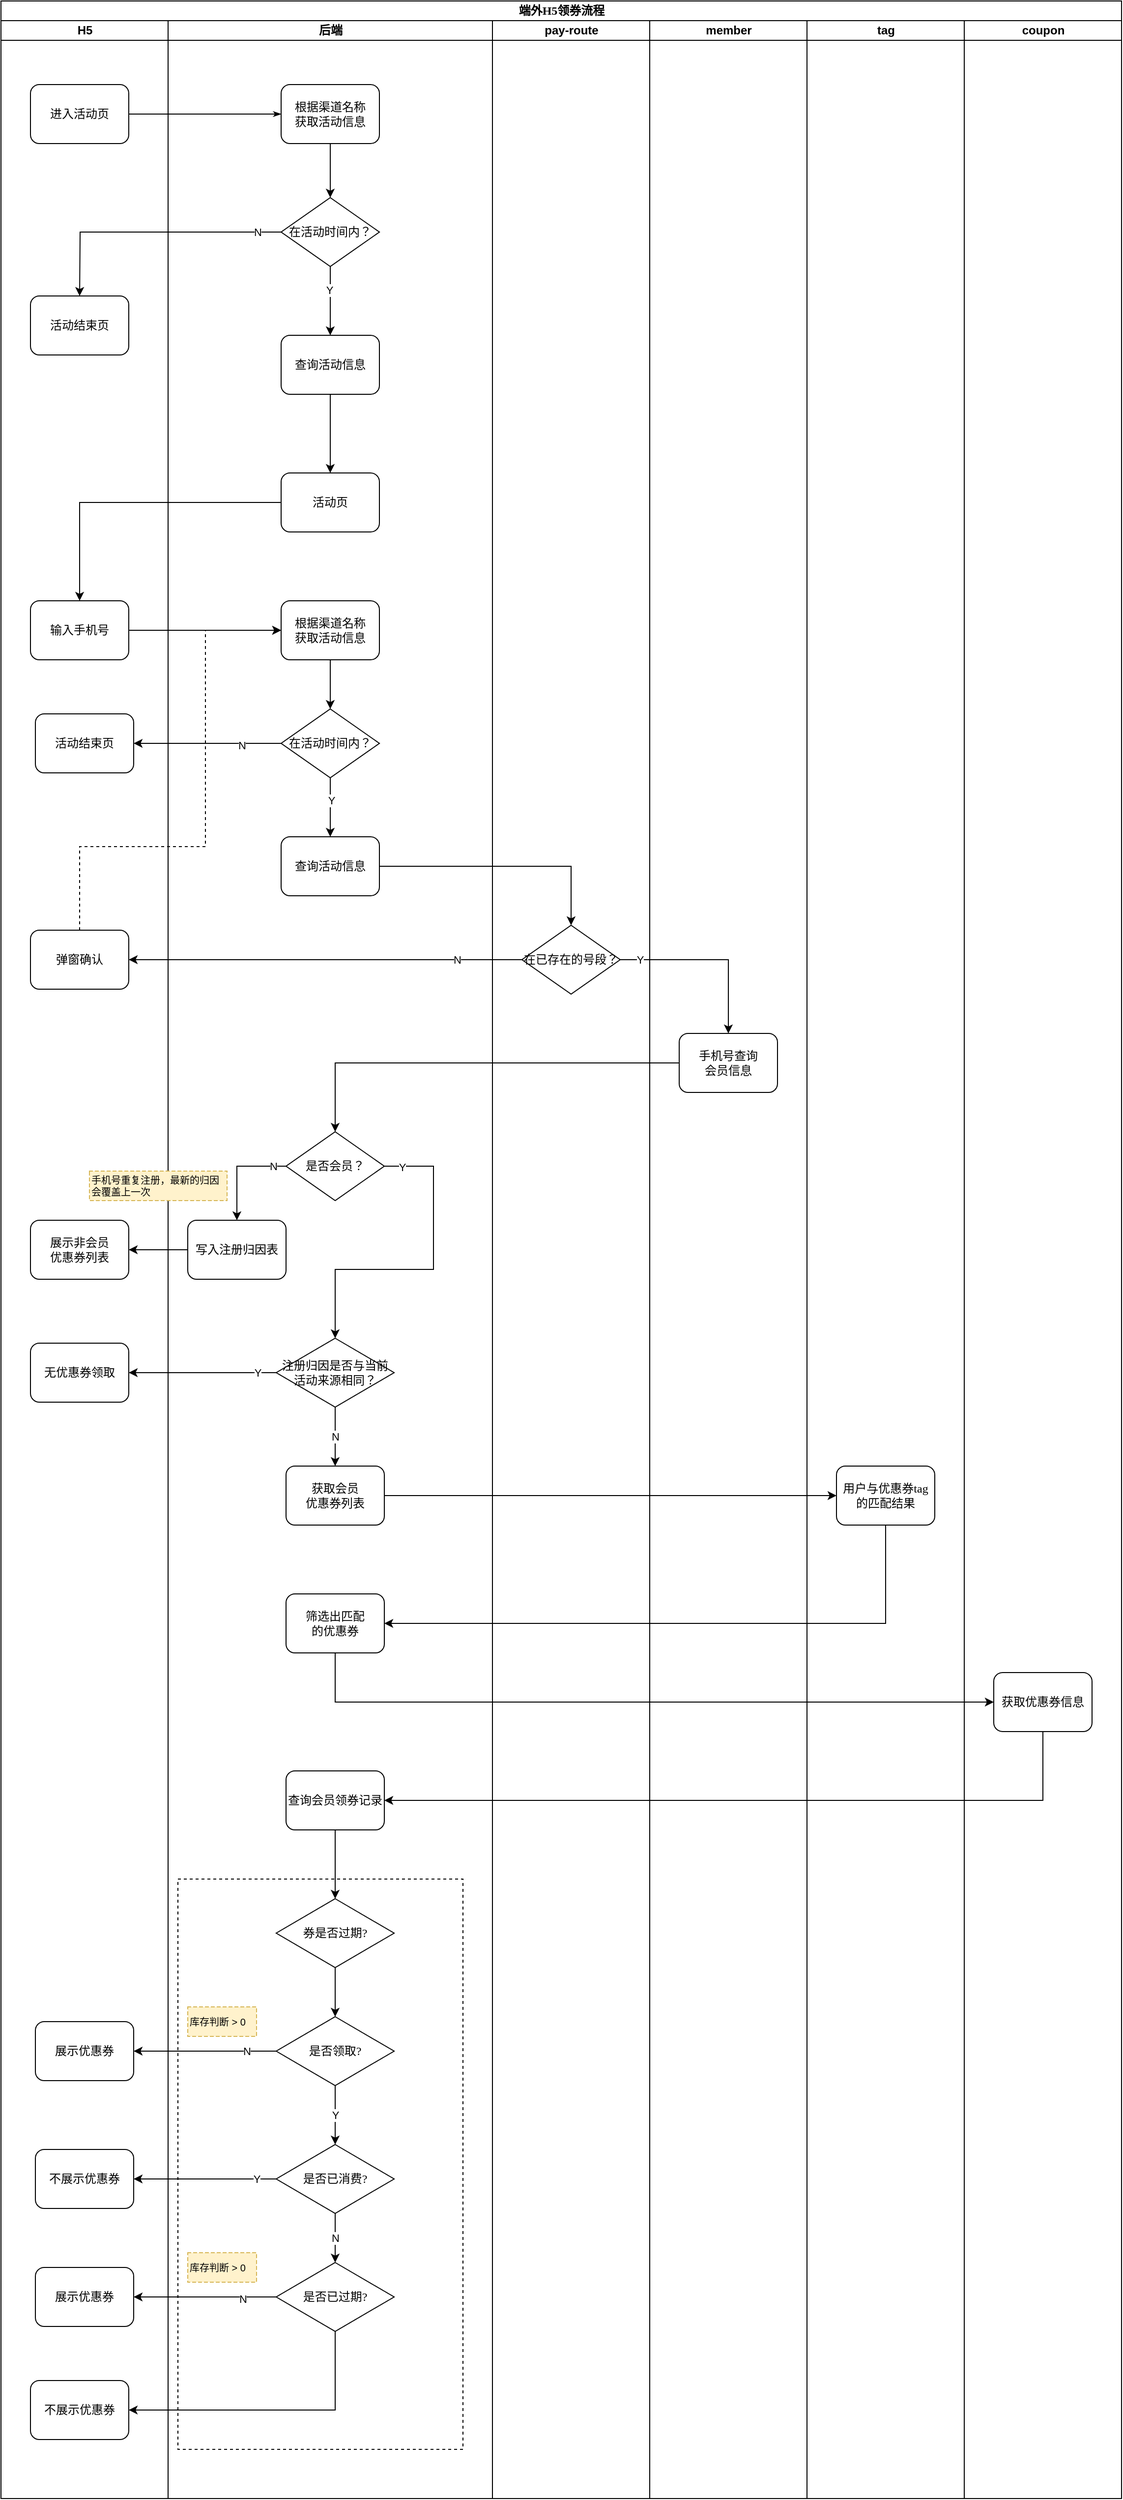 <mxfile version="21.3.5" type="github">
  <diagram name="Page-1" id="74e2e168-ea6b-b213-b513-2b3c1d86103e">
    <mxGraphModel dx="1434" dy="789" grid="1" gridSize="10" guides="1" tooltips="1" connect="1" arrows="1" fold="1" page="1" pageScale="1" pageWidth="160000" pageHeight="160000" background="none" math="0" shadow="0">
      <root>
        <mxCell id="0" />
        <mxCell id="1" parent="0" />
        <mxCell id="77e6c97f196da883-1" value="端外H5领券流程" style="swimlane;html=1;childLayout=stackLayout;startSize=20;rounded=0;shadow=0;labelBackgroundColor=none;strokeWidth=1;fontFamily=Verdana;fontSize=12;align=center;" parent="1" vertex="1">
          <mxGeometry x="70" y="70" width="1140" height="2540" as="geometry" />
        </mxCell>
        <mxCell id="77e6c97f196da883-2" value="H5" style="swimlane;html=1;startSize=20;" parent="77e6c97f196da883-1" vertex="1">
          <mxGeometry y="20" width="170" height="2520" as="geometry" />
        </mxCell>
        <mxCell id="9SKa9nKK3dsIrpfNm831-12" value="进入活动页" style="rounded=1;whiteSpace=wrap;html=1;shadow=0;labelBackgroundColor=none;strokeWidth=1;fontFamily=Verdana;fontSize=12;align=center;" vertex="1" parent="77e6c97f196da883-2">
          <mxGeometry x="30" y="65" width="100" height="60" as="geometry" />
        </mxCell>
        <mxCell id="9SKa9nKK3dsIrpfNm831-13" value="活动结束页" style="rounded=1;whiteSpace=wrap;html=1;shadow=0;labelBackgroundColor=none;strokeWidth=1;fontFamily=Verdana;fontSize=12;align=center;" vertex="1" parent="77e6c97f196da883-2">
          <mxGeometry x="30" y="280" width="100" height="60" as="geometry" />
        </mxCell>
        <mxCell id="9SKa9nKK3dsIrpfNm831-17" value="输入手机号" style="rounded=1;whiteSpace=wrap;html=1;shadow=0;labelBackgroundColor=none;strokeWidth=1;fontFamily=Verdana;fontSize=12;align=center;" vertex="1" parent="77e6c97f196da883-2">
          <mxGeometry x="30" y="590" width="100" height="60" as="geometry" />
        </mxCell>
        <mxCell id="9SKa9nKK3dsIrpfNm831-30" value="弹窗确认" style="rounded=1;whiteSpace=wrap;html=1;shadow=0;labelBackgroundColor=none;strokeWidth=1;fontFamily=Verdana;fontSize=12;align=center;" vertex="1" parent="77e6c97f196da883-2">
          <mxGeometry x="30" y="925" width="100" height="60" as="geometry" />
        </mxCell>
        <mxCell id="9SKa9nKK3dsIrpfNm831-52" value="展示非会员&lt;br&gt;优惠券列表" style="rounded=1;whiteSpace=wrap;html=1;shadow=0;labelBackgroundColor=none;strokeWidth=1;fontFamily=Verdana;fontSize=12;align=center;" vertex="1" parent="77e6c97f196da883-2">
          <mxGeometry x="30" y="1220" width="100" height="60" as="geometry" />
        </mxCell>
        <mxCell id="9SKa9nKK3dsIrpfNm831-63" value="无优惠券领取" style="rounded=1;whiteSpace=wrap;html=1;shadow=0;labelBackgroundColor=none;strokeWidth=1;fontFamily=Verdana;fontSize=12;align=center;" vertex="1" parent="77e6c97f196da883-2">
          <mxGeometry x="30" y="1345" width="100" height="60" as="geometry" />
        </mxCell>
        <mxCell id="9SKa9nKK3dsIrpfNm831-141" value="展示优惠券" style="rounded=1;whiteSpace=wrap;html=1;shadow=0;labelBackgroundColor=none;strokeWidth=1;fontFamily=Verdana;fontSize=12;align=center;" vertex="1" parent="77e6c97f196da883-2">
          <mxGeometry x="35" y="2035" width="100" height="60" as="geometry" />
        </mxCell>
        <mxCell id="9SKa9nKK3dsIrpfNm831-148" value="不展示优惠券" style="rounded=1;whiteSpace=wrap;html=1;shadow=0;labelBackgroundColor=none;strokeWidth=1;fontFamily=Verdana;fontSize=12;align=center;" vertex="1" parent="77e6c97f196da883-2">
          <mxGeometry x="35" y="2165" width="100" height="60" as="geometry" />
        </mxCell>
        <mxCell id="9SKa9nKK3dsIrpfNm831-155" value="展示优惠券" style="rounded=1;whiteSpace=wrap;html=1;shadow=0;labelBackgroundColor=none;strokeWidth=1;fontFamily=Verdana;fontSize=12;align=center;" vertex="1" parent="77e6c97f196da883-2">
          <mxGeometry x="35" y="2285" width="100" height="60" as="geometry" />
        </mxCell>
        <mxCell id="9SKa9nKK3dsIrpfNm831-161" value="不展示优惠券" style="rounded=1;whiteSpace=wrap;html=1;shadow=0;labelBackgroundColor=none;strokeWidth=1;fontFamily=Verdana;fontSize=12;align=center;" vertex="1" parent="77e6c97f196da883-2">
          <mxGeometry x="30" y="2400" width="100" height="60" as="geometry" />
        </mxCell>
        <mxCell id="9SKa9nKK3dsIrpfNm831-165" value="活动结束页" style="rounded=1;whiteSpace=wrap;html=1;shadow=0;labelBackgroundColor=none;strokeWidth=1;fontFamily=Verdana;fontSize=12;align=center;" vertex="1" parent="77e6c97f196da883-2">
          <mxGeometry x="35" y="705" width="100" height="60" as="geometry" />
        </mxCell>
        <mxCell id="77e6c97f196da883-26" style="edgeStyle=orthogonalEdgeStyle;rounded=1;html=1;labelBackgroundColor=none;startArrow=none;startFill=0;startSize=5;endArrow=classicThin;endFill=1;endSize=5;jettySize=auto;orthogonalLoop=1;strokeWidth=1;fontFamily=Verdana;fontSize=8;exitX=1;exitY=0.5;exitDx=0;exitDy=0;" parent="77e6c97f196da883-1" source="9SKa9nKK3dsIrpfNm831-12" target="77e6c97f196da883-11" edge="1">
          <mxGeometry relative="1" as="geometry">
            <mxPoint x="120" y="115" as="sourcePoint" />
          </mxGeometry>
        </mxCell>
        <mxCell id="77e6c97f196da883-3" value="后端" style="swimlane;html=1;startSize=20;" parent="77e6c97f196da883-1" vertex="1">
          <mxGeometry x="170" y="20" width="330" height="2520" as="geometry" />
        </mxCell>
        <mxCell id="9SKa9nKK3dsIrpfNm831-163" value="" style="rounded=0;whiteSpace=wrap;html=1;dashed=1;fillStyle=hatch;arcSize=100;" vertex="1" parent="77e6c97f196da883-3">
          <mxGeometry x="10" y="1890" width="290" height="580" as="geometry" />
        </mxCell>
        <mxCell id="9SKa9nKK3dsIrpfNm831-3" value="" style="edgeStyle=orthogonalEdgeStyle;rounded=0;orthogonalLoop=1;jettySize=auto;html=1;" edge="1" parent="77e6c97f196da883-3" source="77e6c97f196da883-11" target="9SKa9nKK3dsIrpfNm831-2">
          <mxGeometry relative="1" as="geometry" />
        </mxCell>
        <mxCell id="77e6c97f196da883-11" value="根据渠道名称&lt;br&gt;获取活动信息" style="rounded=1;whiteSpace=wrap;html=1;shadow=0;labelBackgroundColor=none;strokeWidth=1;fontFamily=Verdana;fontSize=12;align=center;" parent="77e6c97f196da883-3" vertex="1">
          <mxGeometry x="115" y="65" width="100" height="60" as="geometry" />
        </mxCell>
        <mxCell id="9SKa9nKK3dsIrpfNm831-2" value="在活动时间内？" style="rhombus;whiteSpace=wrap;html=1;rounded=0;shadow=0;labelBackgroundColor=none;strokeWidth=1;fontFamily=Verdana;fontSize=12;align=center;" vertex="1" parent="77e6c97f196da883-3">
          <mxGeometry x="115" y="180" width="100" height="70" as="geometry" />
        </mxCell>
        <mxCell id="9SKa9nKK3dsIrpfNm831-26" value="" style="edgeStyle=orthogonalEdgeStyle;rounded=0;orthogonalLoop=1;jettySize=auto;html=1;" edge="1" parent="77e6c97f196da883-3" source="9SKa9nKK3dsIrpfNm831-18" target="9SKa9nKK3dsIrpfNm831-19">
          <mxGeometry relative="1" as="geometry" />
        </mxCell>
        <mxCell id="9SKa9nKK3dsIrpfNm831-18" value="根据渠道名称&lt;br&gt;获取活动信息" style="rounded=1;whiteSpace=wrap;html=1;shadow=0;labelBackgroundColor=none;strokeWidth=1;fontFamily=Verdana;fontSize=12;align=center;" vertex="1" parent="77e6c97f196da883-3">
          <mxGeometry x="115" y="590" width="100" height="60" as="geometry" />
        </mxCell>
        <mxCell id="9SKa9nKK3dsIrpfNm831-27" value="" style="edgeStyle=orthogonalEdgeStyle;rounded=0;orthogonalLoop=1;jettySize=auto;html=1;" edge="1" parent="77e6c97f196da883-3" source="9SKa9nKK3dsIrpfNm831-19" target="9SKa9nKK3dsIrpfNm831-22">
          <mxGeometry relative="1" as="geometry" />
        </mxCell>
        <mxCell id="9SKa9nKK3dsIrpfNm831-168" value="Y" style="edgeLabel;html=1;align=center;verticalAlign=middle;resizable=0;points=[];" vertex="1" connectable="0" parent="9SKa9nKK3dsIrpfNm831-27">
          <mxGeometry x="-0.233" y="1" relative="1" as="geometry">
            <mxPoint as="offset" />
          </mxGeometry>
        </mxCell>
        <mxCell id="9SKa9nKK3dsIrpfNm831-19" value="在活动时间内？" style="rhombus;whiteSpace=wrap;html=1;rounded=0;shadow=0;labelBackgroundColor=none;strokeWidth=1;fontFamily=Verdana;fontSize=12;align=center;" vertex="1" parent="77e6c97f196da883-3">
          <mxGeometry x="115" y="700" width="100" height="70" as="geometry" />
        </mxCell>
        <mxCell id="9SKa9nKK3dsIrpfNm831-22" value="查询活动信息" style="rounded=1;whiteSpace=wrap;html=1;shadow=0;labelBackgroundColor=none;strokeWidth=1;fontFamily=Verdana;fontSize=12;align=center;" vertex="1" parent="77e6c97f196da883-3">
          <mxGeometry x="115" y="830" width="100" height="60" as="geometry" />
        </mxCell>
        <mxCell id="9SKa9nKK3dsIrpfNm831-164" style="edgeStyle=orthogonalEdgeStyle;rounded=0;orthogonalLoop=1;jettySize=auto;html=1;" edge="1" parent="77e6c97f196da883-3" source="9SKa9nKK3dsIrpfNm831-8" target="9SKa9nKK3dsIrpfNm831-14">
          <mxGeometry relative="1" as="geometry" />
        </mxCell>
        <mxCell id="9SKa9nKK3dsIrpfNm831-8" value="查询活动信息" style="rounded=1;whiteSpace=wrap;html=1;shadow=0;labelBackgroundColor=none;strokeWidth=1;fontFamily=Verdana;fontSize=12;align=center;" vertex="1" parent="77e6c97f196da883-3">
          <mxGeometry x="115" y="320" width="100" height="60" as="geometry" />
        </mxCell>
        <mxCell id="9SKa9nKK3dsIrpfNm831-16" style="edgeStyle=orthogonalEdgeStyle;rounded=0;orthogonalLoop=1;jettySize=auto;html=1;" edge="1" parent="77e6c97f196da883-3" source="9SKa9nKK3dsIrpfNm831-2" target="9SKa9nKK3dsIrpfNm831-8">
          <mxGeometry relative="1" as="geometry" />
        </mxCell>
        <mxCell id="9SKa9nKK3dsIrpfNm831-169" value="Y" style="edgeLabel;html=1;align=center;verticalAlign=middle;resizable=0;points=[];" vertex="1" connectable="0" parent="9SKa9nKK3dsIrpfNm831-16">
          <mxGeometry x="-0.314" y="-1" relative="1" as="geometry">
            <mxPoint as="offset" />
          </mxGeometry>
        </mxCell>
        <mxCell id="9SKa9nKK3dsIrpfNm831-51" style="edgeStyle=orthogonalEdgeStyle;rounded=0;orthogonalLoop=1;jettySize=auto;html=1;exitX=0;exitY=0.5;exitDx=0;exitDy=0;" edge="1" parent="77e6c97f196da883-3" source="9SKa9nKK3dsIrpfNm831-48" target="9SKa9nKK3dsIrpfNm831-50">
          <mxGeometry relative="1" as="geometry" />
        </mxCell>
        <mxCell id="9SKa9nKK3dsIrpfNm831-54" value="N" style="edgeLabel;html=1;align=center;verticalAlign=middle;resizable=0;points=[];" vertex="1" connectable="0" parent="9SKa9nKK3dsIrpfNm831-51">
          <mxGeometry x="-0.751" relative="1" as="geometry">
            <mxPoint as="offset" />
          </mxGeometry>
        </mxCell>
        <mxCell id="9SKa9nKK3dsIrpfNm831-61" style="edgeStyle=orthogonalEdgeStyle;rounded=0;orthogonalLoop=1;jettySize=auto;html=1;entryX=0.5;entryY=0;entryDx=0;entryDy=0;exitX=1;exitY=0.5;exitDx=0;exitDy=0;" edge="1" parent="77e6c97f196da883-3" source="9SKa9nKK3dsIrpfNm831-48" target="9SKa9nKK3dsIrpfNm831-60">
          <mxGeometry relative="1" as="geometry">
            <Array as="points">
              <mxPoint x="270" y="1165" />
              <mxPoint x="270" y="1270" />
              <mxPoint x="170" y="1270" />
            </Array>
          </mxGeometry>
        </mxCell>
        <mxCell id="9SKa9nKK3dsIrpfNm831-72" value="Y" style="edgeLabel;html=1;align=center;verticalAlign=middle;resizable=0;points=[];" vertex="1" connectable="0" parent="9SKa9nKK3dsIrpfNm831-61">
          <mxGeometry x="-0.89" y="-1" relative="1" as="geometry">
            <mxPoint as="offset" />
          </mxGeometry>
        </mxCell>
        <mxCell id="9SKa9nKK3dsIrpfNm831-48" value="是否会员？" style="rhombus;whiteSpace=wrap;html=1;rounded=0;shadow=0;labelBackgroundColor=none;strokeWidth=1;fontFamily=Verdana;fontSize=12;align=center;" vertex="1" parent="77e6c97f196da883-3">
          <mxGeometry x="120" y="1130" width="100" height="70" as="geometry" />
        </mxCell>
        <mxCell id="9SKa9nKK3dsIrpfNm831-50" value="写入注册归因表" style="rounded=1;whiteSpace=wrap;html=1;shadow=0;labelBackgroundColor=none;strokeWidth=1;fontFamily=Verdana;fontSize=12;align=center;" vertex="1" parent="77e6c97f196da883-3">
          <mxGeometry x="20" y="1220" width="100" height="60" as="geometry" />
        </mxCell>
        <mxCell id="9SKa9nKK3dsIrpfNm831-58" value="手机号重复注册，最新的归因&lt;br style=&quot;font-size: 10px;&quot;&gt;会覆盖上一次" style="shape=partialRectangle;html=1;top=1;align=left;dashed=1;fontSize=10;fillColor=#fff2cc;strokeColor=#d6b656;" vertex="1" parent="77e6c97f196da883-3">
          <mxGeometry x="-80" y="1170" width="140" height="30" as="geometry" />
        </mxCell>
        <mxCell id="9SKa9nKK3dsIrpfNm831-67" value="N" style="edgeStyle=orthogonalEdgeStyle;rounded=0;orthogonalLoop=1;jettySize=auto;html=1;" edge="1" parent="77e6c97f196da883-3" source="9SKa9nKK3dsIrpfNm831-60" target="9SKa9nKK3dsIrpfNm831-66">
          <mxGeometry relative="1" as="geometry" />
        </mxCell>
        <mxCell id="9SKa9nKK3dsIrpfNm831-60" value="注册归因是否与当前活动来源相同？" style="rhombus;whiteSpace=wrap;html=1;rounded=0;shadow=0;labelBackgroundColor=none;strokeWidth=1;fontFamily=Verdana;fontSize=12;align=center;" vertex="1" parent="77e6c97f196da883-3">
          <mxGeometry x="110" y="1340" width="120" height="70" as="geometry" />
        </mxCell>
        <mxCell id="9SKa9nKK3dsIrpfNm831-66" value="获取会员&lt;br&gt;优惠券列表" style="rounded=1;whiteSpace=wrap;html=1;shadow=0;labelBackgroundColor=none;strokeWidth=1;fontFamily=Verdana;fontSize=12;align=center;" vertex="1" parent="77e6c97f196da883-3">
          <mxGeometry x="120" y="1470" width="100" height="60" as="geometry" />
        </mxCell>
        <mxCell id="9SKa9nKK3dsIrpfNm831-71" value="筛选出匹配&lt;br&gt;的优惠券" style="rounded=1;whiteSpace=wrap;html=1;shadow=0;labelBackgroundColor=none;strokeWidth=1;fontFamily=Verdana;fontSize=12;align=center;" vertex="1" parent="77e6c97f196da883-3">
          <mxGeometry x="120" y="1600" width="100" height="60" as="geometry" />
        </mxCell>
        <mxCell id="9SKa9nKK3dsIrpfNm831-136" value="" style="edgeStyle=orthogonalEdgeStyle;rounded=0;orthogonalLoop=1;jettySize=auto;html=1;" edge="1" parent="77e6c97f196da883-3" source="9SKa9nKK3dsIrpfNm831-134" target="9SKa9nKK3dsIrpfNm831-135">
          <mxGeometry relative="1" as="geometry" />
        </mxCell>
        <mxCell id="9SKa9nKK3dsIrpfNm831-134" value="查询会员领券记录" style="rounded=1;whiteSpace=wrap;html=1;shadow=0;labelBackgroundColor=none;strokeWidth=1;fontFamily=Verdana;fontSize=12;align=center;" vertex="1" parent="77e6c97f196da883-3">
          <mxGeometry x="120" y="1780" width="100" height="60" as="geometry" />
        </mxCell>
        <mxCell id="9SKa9nKK3dsIrpfNm831-140" value="" style="edgeStyle=orthogonalEdgeStyle;rounded=0;orthogonalLoop=1;jettySize=auto;html=1;" edge="1" parent="77e6c97f196da883-3" source="9SKa9nKK3dsIrpfNm831-135" target="9SKa9nKK3dsIrpfNm831-138">
          <mxGeometry relative="1" as="geometry" />
        </mxCell>
        <mxCell id="9SKa9nKK3dsIrpfNm831-135" value="券是否过期?" style="rhombus;whiteSpace=wrap;html=1;rounded=0;shadow=0;labelBackgroundColor=none;strokeWidth=1;fontFamily=Verdana;fontSize=12;align=center;" vertex="1" parent="77e6c97f196da883-3">
          <mxGeometry x="110" y="1910" width="120" height="70" as="geometry" />
        </mxCell>
        <mxCell id="9SKa9nKK3dsIrpfNm831-147" value="Y" style="edgeStyle=orthogonalEdgeStyle;rounded=0;orthogonalLoop=1;jettySize=auto;html=1;" edge="1" parent="77e6c97f196da883-3" source="9SKa9nKK3dsIrpfNm831-138" target="9SKa9nKK3dsIrpfNm831-146">
          <mxGeometry relative="1" as="geometry" />
        </mxCell>
        <mxCell id="9SKa9nKK3dsIrpfNm831-138" value="是否领取?" style="rhombus;whiteSpace=wrap;html=1;rounded=0;shadow=0;labelBackgroundColor=none;strokeWidth=1;fontFamily=Verdana;fontSize=12;align=center;" vertex="1" parent="77e6c97f196da883-3">
          <mxGeometry x="110" y="2030" width="120" height="70" as="geometry" />
        </mxCell>
        <mxCell id="9SKa9nKK3dsIrpfNm831-144" value="库存判断 &amp;gt; 0" style="shape=partialRectangle;html=1;top=1;align=left;dashed=1;fontSize=10;fillColor=#fff2cc;strokeColor=#d6b656;" vertex="1" parent="77e6c97f196da883-3">
          <mxGeometry x="20" y="2020" width="70" height="30" as="geometry" />
        </mxCell>
        <mxCell id="9SKa9nKK3dsIrpfNm831-153" value="N" style="edgeStyle=orthogonalEdgeStyle;rounded=0;orthogonalLoop=1;jettySize=auto;html=1;" edge="1" parent="77e6c97f196da883-3" source="9SKa9nKK3dsIrpfNm831-146" target="9SKa9nKK3dsIrpfNm831-152">
          <mxGeometry relative="1" as="geometry" />
        </mxCell>
        <mxCell id="9SKa9nKK3dsIrpfNm831-146" value="是否已消费?" style="rhombus;whiteSpace=wrap;html=1;rounded=0;shadow=0;labelBackgroundColor=none;strokeWidth=1;fontFamily=Verdana;fontSize=12;align=center;" vertex="1" parent="77e6c97f196da883-3">
          <mxGeometry x="110" y="2160" width="120" height="70" as="geometry" />
        </mxCell>
        <mxCell id="9SKa9nKK3dsIrpfNm831-152" value="是否已过期?" style="rhombus;whiteSpace=wrap;html=1;rounded=0;shadow=0;labelBackgroundColor=none;strokeWidth=1;fontFamily=Verdana;fontSize=12;align=center;" vertex="1" parent="77e6c97f196da883-3">
          <mxGeometry x="110" y="2280" width="120" height="70" as="geometry" />
        </mxCell>
        <mxCell id="9SKa9nKK3dsIrpfNm831-159" value="库存判断 &amp;gt; 0" style="shape=partialRectangle;html=1;top=1;align=left;dashed=1;fontSize=10;fillColor=#fff2cc;strokeColor=#d6b656;" vertex="1" parent="77e6c97f196da883-3">
          <mxGeometry x="20" y="2270" width="70" height="30" as="geometry" />
        </mxCell>
        <mxCell id="9SKa9nKK3dsIrpfNm831-14" value="活动页" style="rounded=1;whiteSpace=wrap;html=1;shadow=0;labelBackgroundColor=none;strokeWidth=1;fontFamily=Verdana;fontSize=12;align=center;" vertex="1" parent="77e6c97f196da883-3">
          <mxGeometry x="115" y="460" width="100" height="60" as="geometry" />
        </mxCell>
        <mxCell id="77e6c97f196da883-4" value="pay-route" style="swimlane;html=1;startSize=20;" parent="77e6c97f196da883-1" vertex="1">
          <mxGeometry x="500" y="20" width="160" height="2520" as="geometry" />
        </mxCell>
        <mxCell id="9SKa9nKK3dsIrpfNm831-24" value="在已存在的号段？" style="rhombus;whiteSpace=wrap;html=1;rounded=0;shadow=0;labelBackgroundColor=none;strokeWidth=1;fontFamily=Verdana;fontSize=12;align=center;" vertex="1" parent="77e6c97f196da883-4">
          <mxGeometry x="30" y="920" width="100" height="70" as="geometry" />
        </mxCell>
        <mxCell id="77e6c97f196da883-5" value="member" style="swimlane;html=1;startSize=20;" parent="77e6c97f196da883-1" vertex="1">
          <mxGeometry x="660" y="20" width="160" height="2520" as="geometry" />
        </mxCell>
        <mxCell id="9SKa9nKK3dsIrpfNm831-46" value="手机号查询&lt;br&gt;会员信息" style="rounded=1;whiteSpace=wrap;html=1;shadow=0;labelBackgroundColor=none;strokeWidth=1;fontFamily=Verdana;fontSize=12;align=center;" vertex="1" parent="77e6c97f196da883-5">
          <mxGeometry x="30" y="1030" width="100" height="60" as="geometry" />
        </mxCell>
        <mxCell id="9SKa9nKK3dsIrpfNm831-5" style="edgeStyle=orthogonalEdgeStyle;rounded=0;orthogonalLoop=1;jettySize=auto;html=1;" edge="1" parent="77e6c97f196da883-1" source="9SKa9nKK3dsIrpfNm831-2">
          <mxGeometry relative="1" as="geometry">
            <mxPoint x="80" y="300" as="targetPoint" />
          </mxGeometry>
        </mxCell>
        <mxCell id="9SKa9nKK3dsIrpfNm831-9" value="N" style="edgeLabel;html=1;align=center;verticalAlign=middle;resizable=0;points=[];" vertex="1" connectable="0" parent="9SKa9nKK3dsIrpfNm831-5">
          <mxGeometry x="-0.877" y="-1" relative="1" as="geometry">
            <mxPoint x="-8" y="1" as="offset" />
          </mxGeometry>
        </mxCell>
        <mxCell id="9SKa9nKK3dsIrpfNm831-25" value="" style="edgeStyle=orthogonalEdgeStyle;rounded=0;orthogonalLoop=1;jettySize=auto;html=1;" edge="1" parent="77e6c97f196da883-1" source="9SKa9nKK3dsIrpfNm831-17" target="9SKa9nKK3dsIrpfNm831-18">
          <mxGeometry relative="1" as="geometry" />
        </mxCell>
        <mxCell id="9SKa9nKK3dsIrpfNm831-28" style="edgeStyle=orthogonalEdgeStyle;rounded=0;orthogonalLoop=1;jettySize=auto;html=1;" edge="1" parent="77e6c97f196da883-1" source="9SKa9nKK3dsIrpfNm831-22" target="9SKa9nKK3dsIrpfNm831-24">
          <mxGeometry relative="1" as="geometry" />
        </mxCell>
        <mxCell id="9SKa9nKK3dsIrpfNm831-31" style="edgeStyle=orthogonalEdgeStyle;rounded=0;orthogonalLoop=1;jettySize=auto;html=1;entryX=1;entryY=0.5;entryDx=0;entryDy=0;" edge="1" parent="77e6c97f196da883-1" source="9SKa9nKK3dsIrpfNm831-24" target="9SKa9nKK3dsIrpfNm831-30">
          <mxGeometry relative="1" as="geometry" />
        </mxCell>
        <mxCell id="9SKa9nKK3dsIrpfNm831-32" value="N" style="edgeLabel;html=1;align=center;verticalAlign=middle;resizable=0;points=[];" vertex="1" connectable="0" parent="9SKa9nKK3dsIrpfNm831-31">
          <mxGeometry x="-0.482" y="3" relative="1" as="geometry">
            <mxPoint x="37" y="-3" as="offset" />
          </mxGeometry>
        </mxCell>
        <mxCell id="9SKa9nKK3dsIrpfNm831-47" style="edgeStyle=orthogonalEdgeStyle;rounded=0;orthogonalLoop=1;jettySize=auto;html=1;" edge="1" parent="77e6c97f196da883-1" source="9SKa9nKK3dsIrpfNm831-24" target="9SKa9nKK3dsIrpfNm831-46">
          <mxGeometry relative="1" as="geometry" />
        </mxCell>
        <mxCell id="9SKa9nKK3dsIrpfNm831-170" value="Y" style="edgeLabel;html=1;align=center;verticalAlign=middle;resizable=0;points=[];" vertex="1" connectable="0" parent="9SKa9nKK3dsIrpfNm831-47">
          <mxGeometry x="-0.784" relative="1" as="geometry">
            <mxPoint as="offset" />
          </mxGeometry>
        </mxCell>
        <mxCell id="9SKa9nKK3dsIrpfNm831-49" style="edgeStyle=orthogonalEdgeStyle;rounded=0;orthogonalLoop=1;jettySize=auto;html=1;entryX=0.5;entryY=0;entryDx=0;entryDy=0;" edge="1" parent="77e6c97f196da883-1" source="9SKa9nKK3dsIrpfNm831-46" target="9SKa9nKK3dsIrpfNm831-48">
          <mxGeometry relative="1" as="geometry" />
        </mxCell>
        <mxCell id="77e6c97f196da883-7" value="tag" style="swimlane;html=1;startSize=20;" parent="77e6c97f196da883-1" vertex="1">
          <mxGeometry x="820" y="20" width="160" height="2520" as="geometry" />
        </mxCell>
        <mxCell id="9SKa9nKK3dsIrpfNm831-70" value="用户与优惠券tag的匹配结果" style="rounded=1;whiteSpace=wrap;html=1;shadow=0;labelBackgroundColor=none;strokeWidth=1;fontFamily=Verdana;fontSize=12;align=center;" vertex="1" parent="77e6c97f196da883-7">
          <mxGeometry x="30" y="1470" width="100" height="60" as="geometry" />
        </mxCell>
        <mxCell id="9SKa9nKK3dsIrpfNm831-53" value="" style="edgeStyle=orthogonalEdgeStyle;rounded=0;orthogonalLoop=1;jettySize=auto;html=1;" edge="1" parent="77e6c97f196da883-1" source="9SKa9nKK3dsIrpfNm831-50" target="9SKa9nKK3dsIrpfNm831-52">
          <mxGeometry relative="1" as="geometry" />
        </mxCell>
        <mxCell id="9SKa9nKK3dsIrpfNm831-64" style="edgeStyle=orthogonalEdgeStyle;rounded=0;orthogonalLoop=1;jettySize=auto;html=1;entryX=1;entryY=0.5;entryDx=0;entryDy=0;" edge="1" parent="77e6c97f196da883-1" source="9SKa9nKK3dsIrpfNm831-60" target="9SKa9nKK3dsIrpfNm831-63">
          <mxGeometry relative="1" as="geometry" />
        </mxCell>
        <mxCell id="9SKa9nKK3dsIrpfNm831-65" value="Y" style="edgeLabel;html=1;align=center;verticalAlign=middle;resizable=0;points=[];" vertex="1" connectable="0" parent="9SKa9nKK3dsIrpfNm831-64">
          <mxGeometry x="-0.746" relative="1" as="geometry">
            <mxPoint as="offset" />
          </mxGeometry>
        </mxCell>
        <mxCell id="9SKa9nKK3dsIrpfNm831-69" value="" style="edgeStyle=orthogonalEdgeStyle;rounded=0;orthogonalLoop=1;jettySize=auto;html=1;" edge="1" parent="77e6c97f196da883-1" source="9SKa9nKK3dsIrpfNm831-66" target="9SKa9nKK3dsIrpfNm831-70">
          <mxGeometry relative="1" as="geometry">
            <mxPoint x="470" y="1580" as="targetPoint" />
          </mxGeometry>
        </mxCell>
        <mxCell id="9SKa9nKK3dsIrpfNm831-73" style="edgeStyle=orthogonalEdgeStyle;rounded=0;orthogonalLoop=1;jettySize=auto;html=1;entryX=1;entryY=0.5;entryDx=0;entryDy=0;" edge="1" parent="77e6c97f196da883-1" source="9SKa9nKK3dsIrpfNm831-70" target="9SKa9nKK3dsIrpfNm831-71">
          <mxGeometry relative="1" as="geometry">
            <Array as="points">
              <mxPoint x="900" y="1650" />
            </Array>
          </mxGeometry>
        </mxCell>
        <mxCell id="9SKa9nKK3dsIrpfNm831-74" value="coupon" style="swimlane;html=1;startSize=20;" vertex="1" parent="77e6c97f196da883-1">
          <mxGeometry x="980" y="20" width="160" height="2520" as="geometry" />
        </mxCell>
        <mxCell id="9SKa9nKK3dsIrpfNm831-75" value="获取优惠券信息" style="rounded=1;whiteSpace=wrap;html=1;shadow=0;labelBackgroundColor=none;strokeWidth=1;fontFamily=Verdana;fontSize=12;align=center;" vertex="1" parent="9SKa9nKK3dsIrpfNm831-74">
          <mxGeometry x="30" y="1680" width="100" height="60" as="geometry" />
        </mxCell>
        <mxCell id="9SKa9nKK3dsIrpfNm831-77" style="edgeStyle=orthogonalEdgeStyle;rounded=0;orthogonalLoop=1;jettySize=auto;html=1;exitX=0.5;exitY=1;exitDx=0;exitDy=0;entryX=0;entryY=0.5;entryDx=0;entryDy=0;" edge="1" parent="77e6c97f196da883-1" source="9SKa9nKK3dsIrpfNm831-71" target="9SKa9nKK3dsIrpfNm831-75">
          <mxGeometry relative="1" as="geometry" />
        </mxCell>
        <mxCell id="9SKa9nKK3dsIrpfNm831-137" style="edgeStyle=orthogonalEdgeStyle;rounded=0;orthogonalLoop=1;jettySize=auto;html=1;entryX=1;entryY=0.5;entryDx=0;entryDy=0;exitX=0.5;exitY=1;exitDx=0;exitDy=0;" edge="1" parent="77e6c97f196da883-1" source="9SKa9nKK3dsIrpfNm831-75" target="9SKa9nKK3dsIrpfNm831-134">
          <mxGeometry relative="1" as="geometry" />
        </mxCell>
        <mxCell id="9SKa9nKK3dsIrpfNm831-142" style="edgeStyle=orthogonalEdgeStyle;rounded=0;orthogonalLoop=1;jettySize=auto;html=1;" edge="1" parent="77e6c97f196da883-1" source="9SKa9nKK3dsIrpfNm831-138" target="9SKa9nKK3dsIrpfNm831-141">
          <mxGeometry relative="1" as="geometry" />
        </mxCell>
        <mxCell id="9SKa9nKK3dsIrpfNm831-145" value="N" style="edgeLabel;html=1;align=center;verticalAlign=middle;resizable=0;points=[];" vertex="1" connectable="0" parent="9SKa9nKK3dsIrpfNm831-142">
          <mxGeometry x="-0.614" y="3" relative="1" as="geometry">
            <mxPoint x="-2" y="-3" as="offset" />
          </mxGeometry>
        </mxCell>
        <mxCell id="9SKa9nKK3dsIrpfNm831-149" style="edgeStyle=orthogonalEdgeStyle;rounded=0;orthogonalLoop=1;jettySize=auto;html=1;" edge="1" parent="77e6c97f196da883-1" source="9SKa9nKK3dsIrpfNm831-146" target="9SKa9nKK3dsIrpfNm831-148">
          <mxGeometry relative="1" as="geometry" />
        </mxCell>
        <mxCell id="9SKa9nKK3dsIrpfNm831-156" value="Y" style="edgeLabel;html=1;align=center;verticalAlign=middle;resizable=0;points=[];" vertex="1" connectable="0" parent="9SKa9nKK3dsIrpfNm831-149">
          <mxGeometry x="-0.724" y="4" relative="1" as="geometry">
            <mxPoint y="-4" as="offset" />
          </mxGeometry>
        </mxCell>
        <mxCell id="9SKa9nKK3dsIrpfNm831-157" style="edgeStyle=orthogonalEdgeStyle;rounded=0;orthogonalLoop=1;jettySize=auto;html=1;entryX=1;entryY=0.5;entryDx=0;entryDy=0;" edge="1" parent="77e6c97f196da883-1" source="9SKa9nKK3dsIrpfNm831-152" target="9SKa9nKK3dsIrpfNm831-155">
          <mxGeometry relative="1" as="geometry" />
        </mxCell>
        <mxCell id="9SKa9nKK3dsIrpfNm831-160" value="N" style="edgeLabel;html=1;align=center;verticalAlign=middle;resizable=0;points=[];" vertex="1" connectable="0" parent="9SKa9nKK3dsIrpfNm831-157">
          <mxGeometry x="-0.531" y="2" relative="1" as="geometry">
            <mxPoint as="offset" />
          </mxGeometry>
        </mxCell>
        <mxCell id="9SKa9nKK3dsIrpfNm831-162" style="edgeStyle=orthogonalEdgeStyle;rounded=0;orthogonalLoop=1;jettySize=auto;html=1;" edge="1" parent="77e6c97f196da883-1" source="9SKa9nKK3dsIrpfNm831-152" target="9SKa9nKK3dsIrpfNm831-161">
          <mxGeometry relative="1" as="geometry">
            <Array as="points">
              <mxPoint x="340" y="2450" />
            </Array>
          </mxGeometry>
        </mxCell>
        <mxCell id="9SKa9nKK3dsIrpfNm831-29" value="" style="edgeStyle=orthogonalEdgeStyle;rounded=0;orthogonalLoop=1;jettySize=auto;html=1;" edge="1" parent="77e6c97f196da883-1" source="9SKa9nKK3dsIrpfNm831-14" target="9SKa9nKK3dsIrpfNm831-17">
          <mxGeometry relative="1" as="geometry" />
        </mxCell>
        <mxCell id="9SKa9nKK3dsIrpfNm831-166" style="edgeStyle=orthogonalEdgeStyle;rounded=0;orthogonalLoop=1;jettySize=auto;html=1;" edge="1" parent="77e6c97f196da883-1" source="9SKa9nKK3dsIrpfNm831-19" target="9SKa9nKK3dsIrpfNm831-165">
          <mxGeometry relative="1" as="geometry" />
        </mxCell>
        <mxCell id="9SKa9nKK3dsIrpfNm831-167" value="N" style="edgeLabel;html=1;align=center;verticalAlign=middle;resizable=0;points=[];" vertex="1" connectable="0" parent="9SKa9nKK3dsIrpfNm831-166">
          <mxGeometry x="-0.467" y="2" relative="1" as="geometry">
            <mxPoint as="offset" />
          </mxGeometry>
        </mxCell>
        <mxCell id="9SKa9nKK3dsIrpfNm831-171" style="edgeStyle=orthogonalEdgeStyle;rounded=0;orthogonalLoop=1;jettySize=auto;html=1;entryX=0;entryY=0.5;entryDx=0;entryDy=0;dashed=1;" edge="1" parent="77e6c97f196da883-1" source="9SKa9nKK3dsIrpfNm831-30" target="9SKa9nKK3dsIrpfNm831-18">
          <mxGeometry relative="1" as="geometry">
            <Array as="points">
              <mxPoint x="80" y="860" />
              <mxPoint x="208" y="860" />
              <mxPoint x="208" y="640" />
            </Array>
          </mxGeometry>
        </mxCell>
      </root>
    </mxGraphModel>
  </diagram>
</mxfile>
